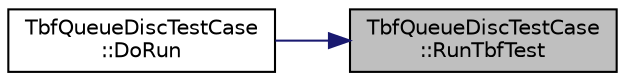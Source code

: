digraph "TbfQueueDiscTestCase::RunTbfTest"
{
 // LATEX_PDF_SIZE
  edge [fontname="Helvetica",fontsize="10",labelfontname="Helvetica",labelfontsize="10"];
  node [fontname="Helvetica",fontsize="10",shape=record];
  rankdir="RL";
  Node1 [label="TbfQueueDiscTestCase\l::RunTbfTest",height=0.2,width=0.4,color="black", fillcolor="grey75", style="filled", fontcolor="black",tooltip="Run TBF test function."];
  Node1 -> Node2 [dir="back",color="midnightblue",fontsize="10",style="solid",fontname="Helvetica"];
  Node2 [label="TbfQueueDiscTestCase\l::DoRun",height=0.2,width=0.4,color="black", fillcolor="white", style="filled",URL="$class_tbf_queue_disc_test_case.html#a07c699e5731bd8f04bece17b6ae9a0bf",tooltip="Implementation to actually run this TestCase."];
}
